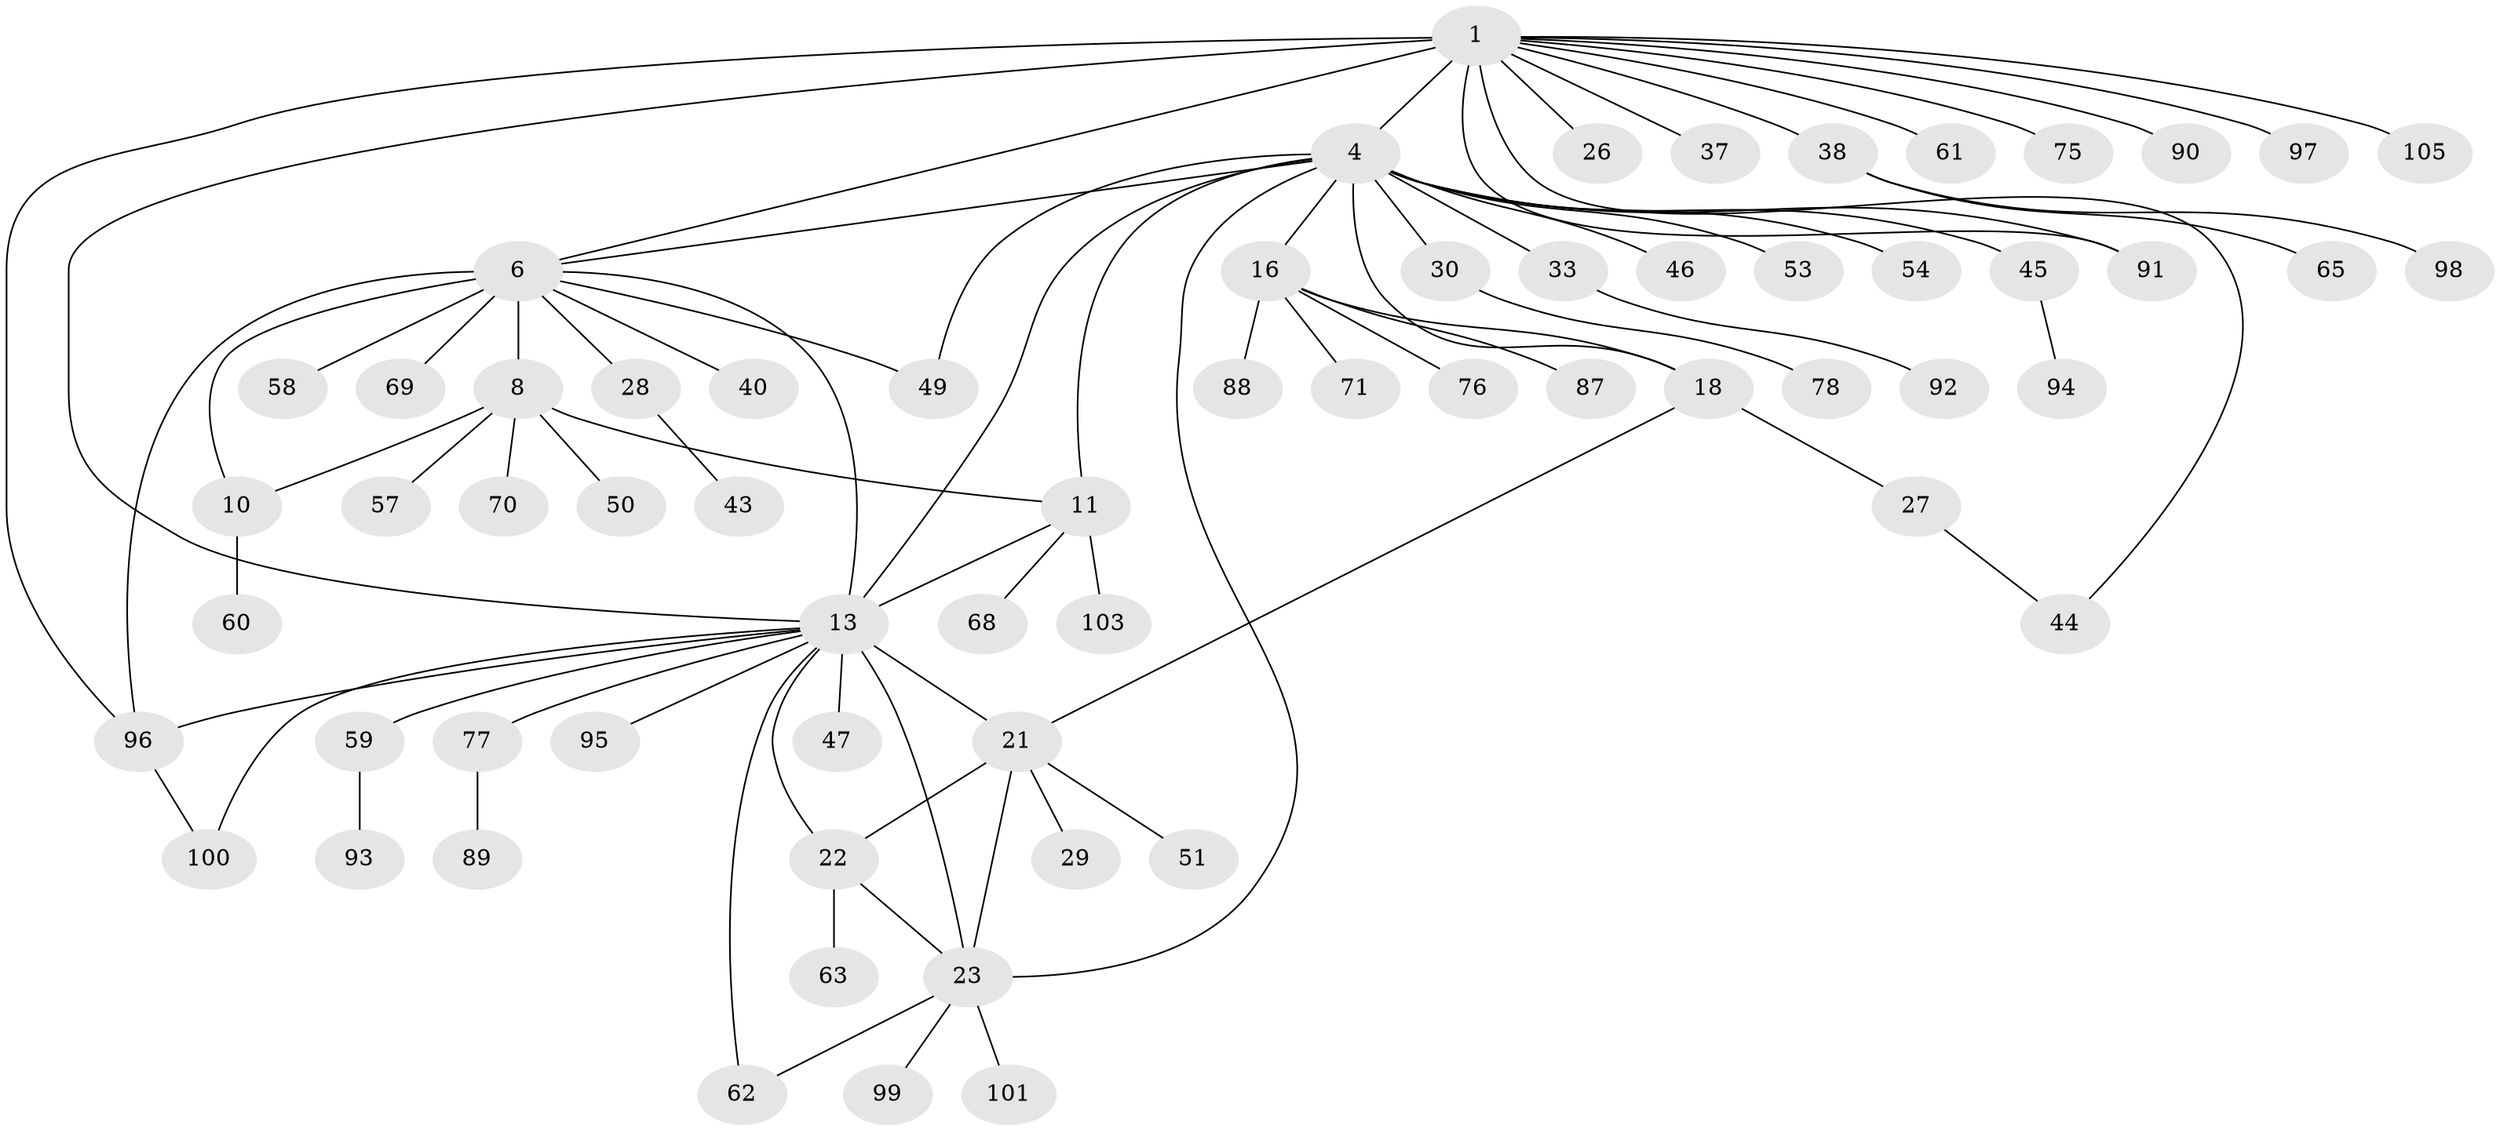 // original degree distribution, {5: 0.018691588785046728, 7: 0.07476635514018691, 10: 0.018691588785046728, 12: 0.018691588785046728, 6: 0.037383177570093455, 9: 0.028037383177570093, 8: 0.009345794392523364, 4: 0.037383177570093455, 11: 0.009345794392523364, 2: 0.205607476635514, 1: 0.5233644859813084, 3: 0.018691588785046728}
// Generated by graph-tools (version 1.1) at 2025/19/03/04/25 18:19:48]
// undirected, 64 vertices, 82 edges
graph export_dot {
graph [start="1"]
  node [color=gray90,style=filled];
  1 [super="+2+3"];
  4 [super="+14+86"];
  6 [super="+7+83"];
  8 [super="+9"];
  10;
  11 [super="+67+12+52"];
  13 [super="+15+74"];
  16 [super="+64"];
  18 [super="+19"];
  21 [super="+104+55+24"];
  22 [super="+48"];
  23 [super="+36+31+34+84"];
  26 [super="+32"];
  27 [super="+72+73"];
  28;
  29;
  30;
  33;
  37;
  38;
  40;
  43;
  44;
  45;
  46;
  47;
  49 [super="+85"];
  50;
  51;
  53;
  54;
  57;
  58;
  59 [super="+79"];
  60;
  61;
  62;
  63;
  65;
  68;
  69;
  70;
  71 [super="+102"];
  75;
  76;
  77;
  78;
  87;
  88;
  89;
  90;
  91;
  92;
  93;
  94;
  95;
  96 [super="+107"];
  97;
  98;
  99;
  100;
  101;
  103;
  105;
  1 -- 4 [weight=5];
  1 -- 6;
  1 -- 97;
  1 -- 37;
  1 -- 38;
  1 -- 75;
  1 -- 44;
  1 -- 13;
  1 -- 90;
  1 -- 91;
  1 -- 61;
  1 -- 96;
  1 -- 26;
  1 -- 105;
  4 -- 23;
  4 -- 46;
  4 -- 49;
  4 -- 54;
  4 -- 33;
  4 -- 11 [weight=2];
  4 -- 13 [weight=2];
  4 -- 45;
  4 -- 16 [weight=2];
  4 -- 18 [weight=4];
  4 -- 53;
  4 -- 91;
  4 -- 30;
  4 -- 6;
  6 -- 8 [weight=4];
  6 -- 10 [weight=2];
  6 -- 28;
  6 -- 58;
  6 -- 96;
  6 -- 69;
  6 -- 40;
  6 -- 13 [weight=2];
  6 -- 49;
  8 -- 10 [weight=2];
  8 -- 57;
  8 -- 70;
  8 -- 50;
  8 -- 11;
  10 -- 60;
  11 -- 13 [weight=4];
  11 -- 68;
  11 -- 103;
  13 -- 100;
  13 -- 96;
  13 -- 77;
  13 -- 47;
  13 -- 21 [weight=2];
  13 -- 22;
  13 -- 23;
  13 -- 59;
  13 -- 62;
  13 -- 95;
  16 -- 18 [weight=2];
  16 -- 71;
  16 -- 76;
  16 -- 88;
  16 -- 87;
  18 -- 21;
  18 -- 27;
  21 -- 22 [weight=2];
  21 -- 23 [weight=2];
  21 -- 29;
  21 -- 51;
  22 -- 23;
  22 -- 63;
  23 -- 99;
  23 -- 101;
  23 -- 62;
  27 -- 44;
  28 -- 43;
  30 -- 78;
  33 -- 92;
  38 -- 65;
  38 -- 98;
  45 -- 94;
  59 -- 93;
  77 -- 89;
  96 -- 100;
}
